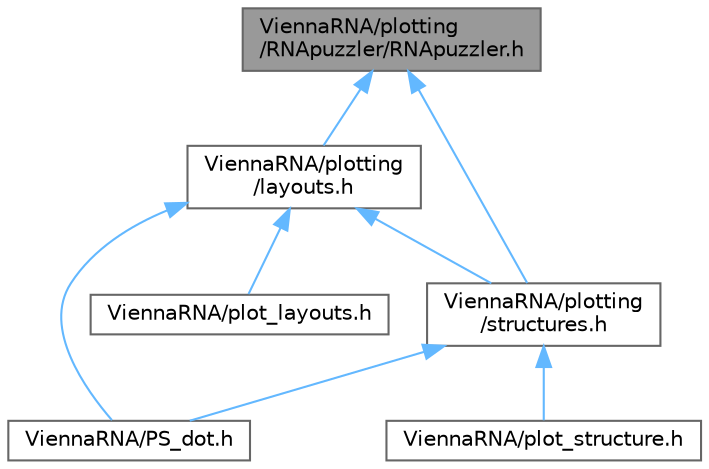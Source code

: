 digraph "ViennaRNA/plotting/RNApuzzler/RNApuzzler.h"
{
 // INTERACTIVE_SVG=YES
 // LATEX_PDF_SIZE
  bgcolor="transparent";
  edge [fontname=Helvetica,fontsize=10,labelfontname=Helvetica,labelfontsize=10];
  node [fontname=Helvetica,fontsize=10,shape=box,height=0.2,width=0.4];
  Node1 [label="ViennaRNA/plotting\l/RNApuzzler/RNApuzzler.h",height=0.2,width=0.4,color="gray40", fillcolor="grey60", style="filled", fontcolor="black",tooltip="Implementation of the RNApuzzler RNA secondary structure layout algorithm ."];
  Node1 -> Node2 [dir="back",color="steelblue1",style="solid"];
  Node2 [label="ViennaRNA/plotting\l/layouts.h",height=0.2,width=0.4,color="grey40", fillcolor="white", style="filled",URL="$layouts_8h.html",tooltip="Secondary structure plot layout algorithms."];
  Node2 -> Node3 [dir="back",color="steelblue1",style="solid"];
  Node3 [label="ViennaRNA/PS_dot.h",height=0.2,width=0.4,color="grey40", fillcolor="white", style="filled",URL="$PS__dot_8h.html",tooltip="Use ViennaRNA/plotting/probabilities.h instead."];
  Node2 -> Node4 [dir="back",color="steelblue1",style="solid"];
  Node4 [label="ViennaRNA/plot_layouts.h",height=0.2,width=0.4,color="grey40", fillcolor="white", style="filled",URL="$plot__layouts_8h.html",tooltip="Use ViennaRNA/plotting/layouts.h instead."];
  Node2 -> Node5 [dir="back",color="steelblue1",style="solid"];
  Node5 [label="ViennaRNA/plotting\l/structures.h",height=0.2,width=0.4,color="grey40", fillcolor="white", style="filled",URL="$plotting_2structures_8h.html",tooltip="Various functions for plotting RNA secondary structures."];
  Node5 -> Node3 [dir="back",color="steelblue1",style="solid"];
  Node5 -> Node6 [dir="back",color="steelblue1",style="solid"];
  Node6 [label="ViennaRNA/plot_structure.h",height=0.2,width=0.4,color="grey40", fillcolor="white", style="filled",URL="$plot__structure_8h.html",tooltip="Use ViennaRNA/plotting/structures.h instead."];
  Node1 -> Node5 [dir="back",color="steelblue1",style="solid"];
}
